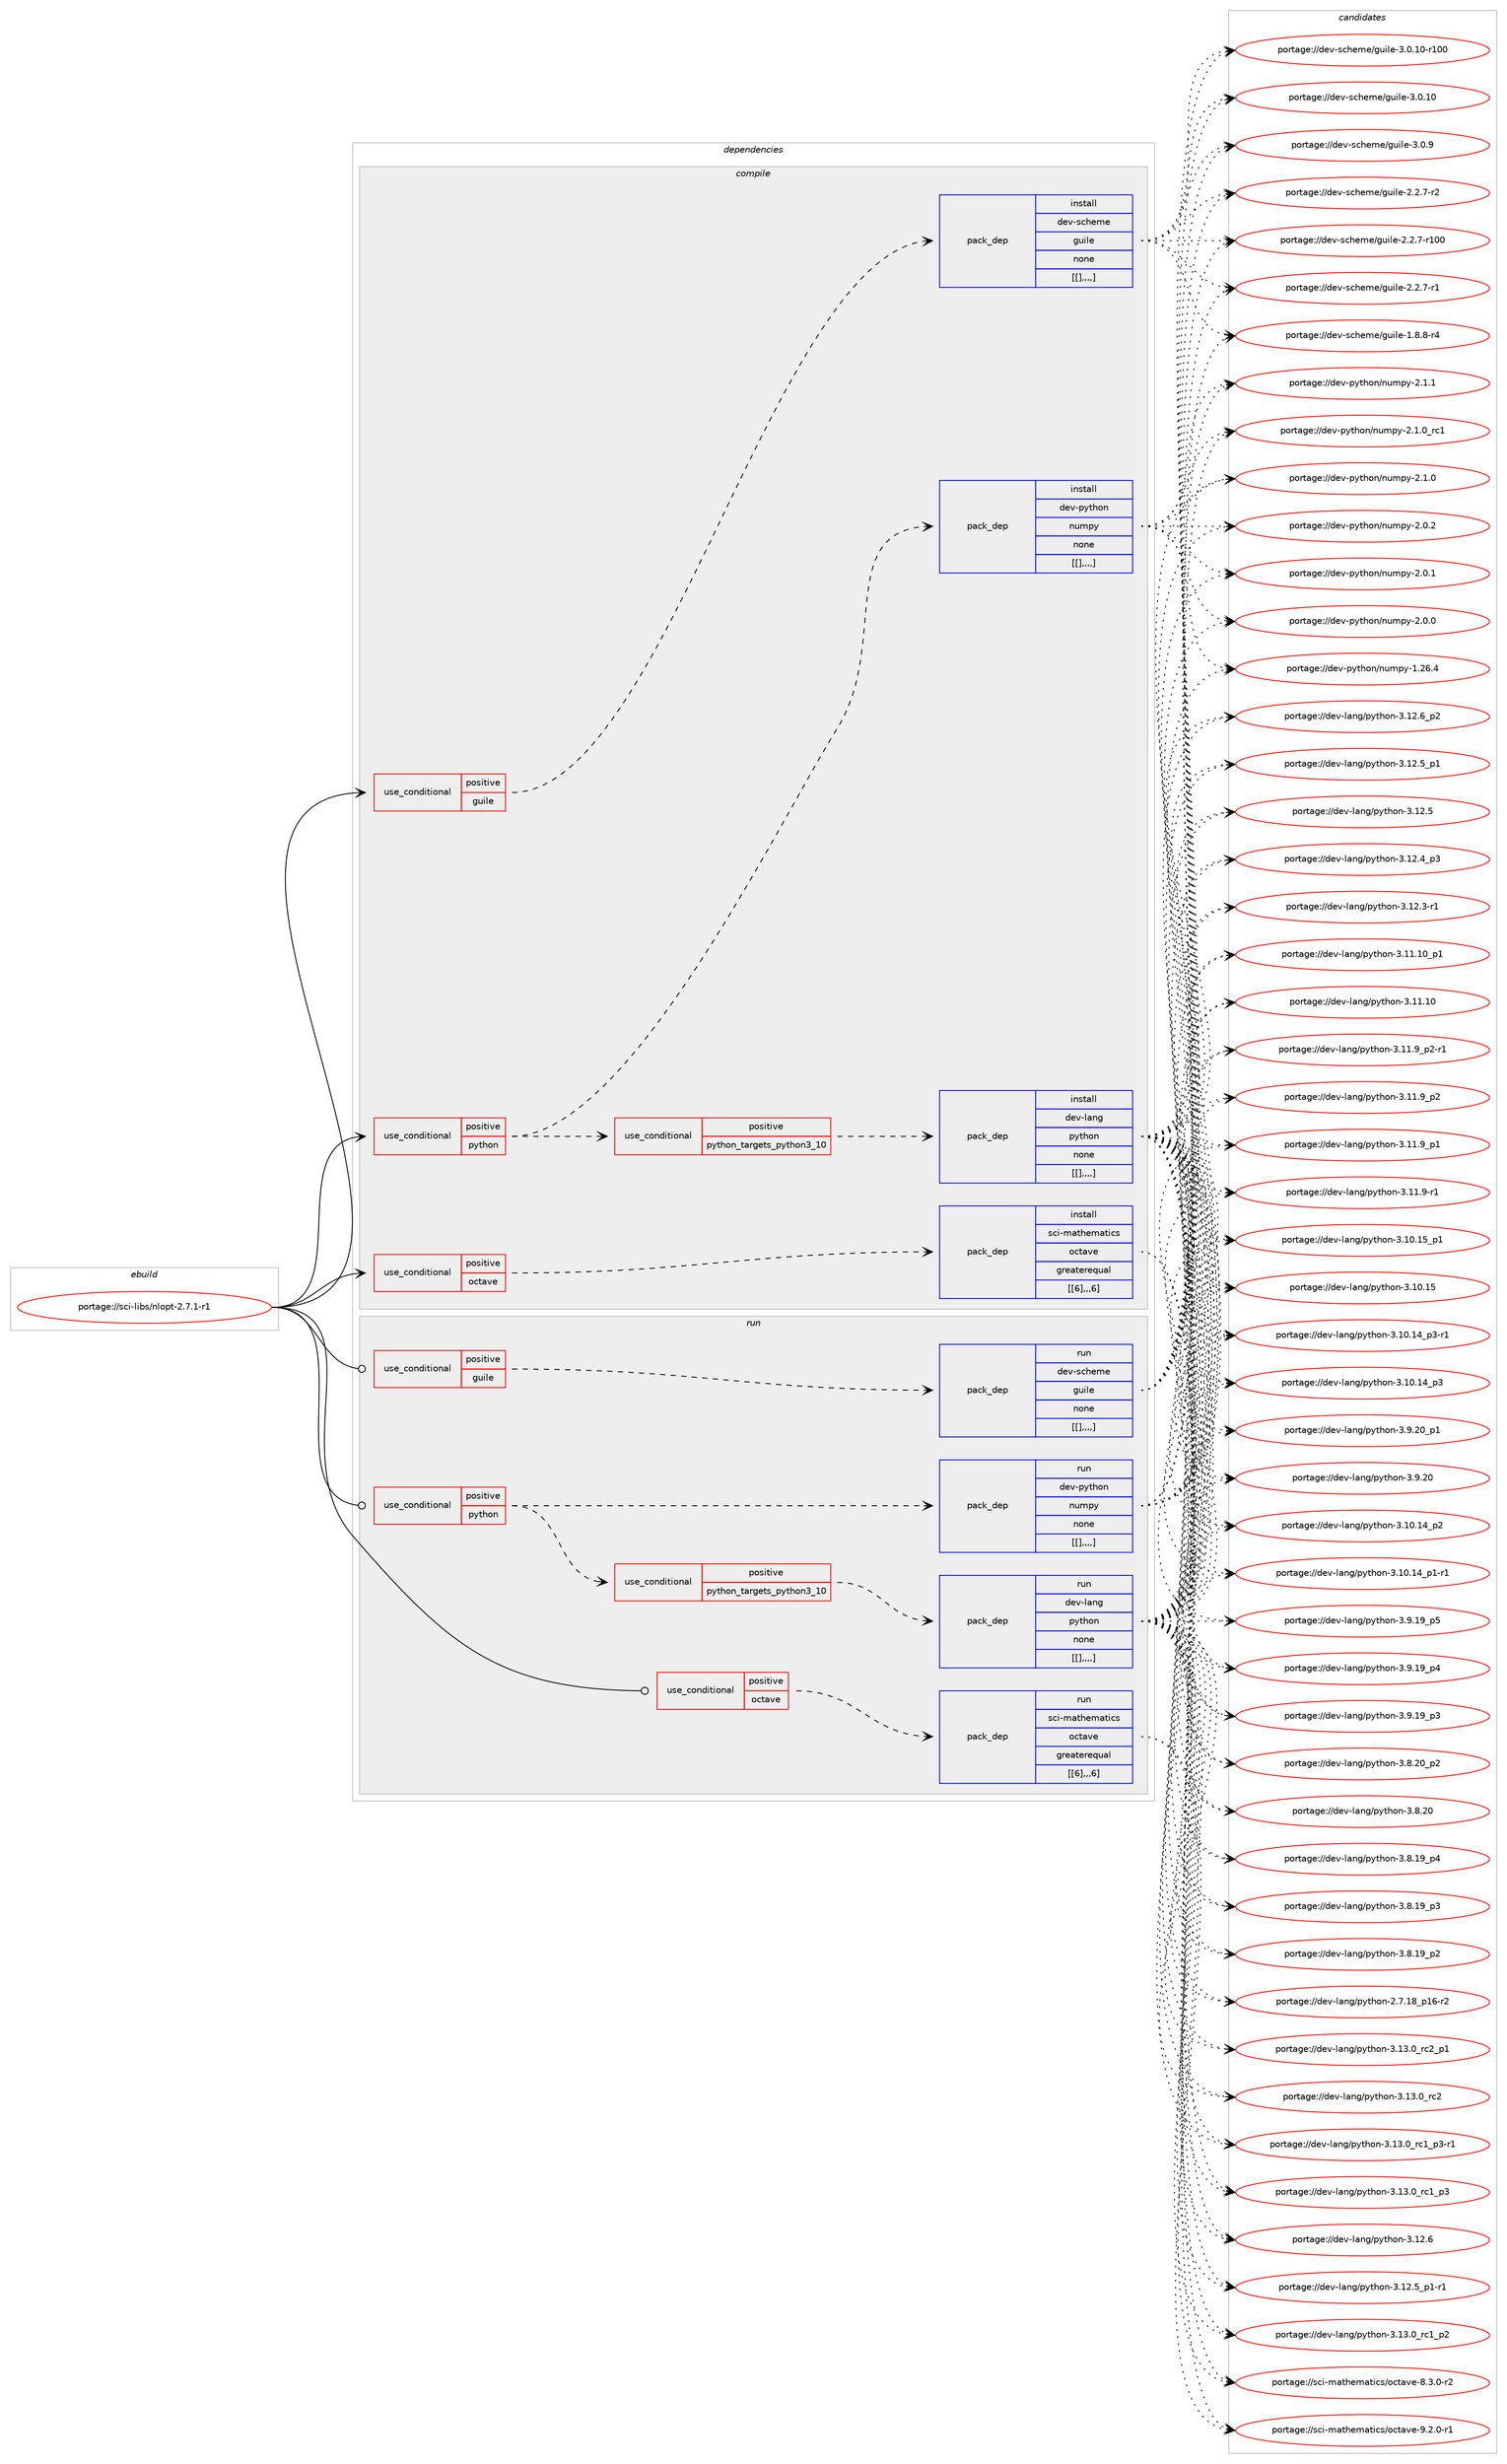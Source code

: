 digraph prolog {

# *************
# Graph options
# *************

newrank=true;
concentrate=true;
compound=true;
graph [rankdir=LR,fontname=Helvetica,fontsize=10,ranksep=1.5];#, ranksep=2.5, nodesep=0.2];
edge  [arrowhead=vee];
node  [fontname=Helvetica,fontsize=10];

# **********
# The ebuild
# **********

subgraph cluster_leftcol {
color=gray;
label=<<i>ebuild</i>>;
id [label="portage://sci-libs/nlopt-2.7.1-r1", color=red, width=4, href="../sci-libs/nlopt-2.7.1-r1.svg"];
}

# ****************
# The dependencies
# ****************

subgraph cluster_midcol {
color=gray;
label=<<i>dependencies</i>>;
subgraph cluster_compile {
fillcolor="#eeeeee";
style=filled;
label=<<i>compile</i>>;
subgraph cond110665 {
dependency413902 [label=<<TABLE BORDER="0" CELLBORDER="1" CELLSPACING="0" CELLPADDING="4"><TR><TD ROWSPAN="3" CELLPADDING="10">use_conditional</TD></TR><TR><TD>positive</TD></TR><TR><TD>guile</TD></TR></TABLE>>, shape=none, color=red];
subgraph pack300344 {
dependency413903 [label=<<TABLE BORDER="0" CELLBORDER="1" CELLSPACING="0" CELLPADDING="4" WIDTH="220"><TR><TD ROWSPAN="6" CELLPADDING="30">pack_dep</TD></TR><TR><TD WIDTH="110">install</TD></TR><TR><TD>dev-scheme</TD></TR><TR><TD>guile</TD></TR><TR><TD>none</TD></TR><TR><TD>[[],,,,]</TD></TR></TABLE>>, shape=none, color=blue];
}
dependency413902:e -> dependency413903:w [weight=20,style="dashed",arrowhead="vee"];
}
id:e -> dependency413902:w [weight=20,style="solid",arrowhead="vee"];
subgraph cond110666 {
dependency413904 [label=<<TABLE BORDER="0" CELLBORDER="1" CELLSPACING="0" CELLPADDING="4"><TR><TD ROWSPAN="3" CELLPADDING="10">use_conditional</TD></TR><TR><TD>positive</TD></TR><TR><TD>octave</TD></TR></TABLE>>, shape=none, color=red];
subgraph pack300345 {
dependency413905 [label=<<TABLE BORDER="0" CELLBORDER="1" CELLSPACING="0" CELLPADDING="4" WIDTH="220"><TR><TD ROWSPAN="6" CELLPADDING="30">pack_dep</TD></TR><TR><TD WIDTH="110">install</TD></TR><TR><TD>sci-mathematics</TD></TR><TR><TD>octave</TD></TR><TR><TD>greaterequal</TD></TR><TR><TD>[[6],,,6]</TD></TR></TABLE>>, shape=none, color=blue];
}
dependency413904:e -> dependency413905:w [weight=20,style="dashed",arrowhead="vee"];
}
id:e -> dependency413904:w [weight=20,style="solid",arrowhead="vee"];
subgraph cond110667 {
dependency413906 [label=<<TABLE BORDER="0" CELLBORDER="1" CELLSPACING="0" CELLPADDING="4"><TR><TD ROWSPAN="3" CELLPADDING="10">use_conditional</TD></TR><TR><TD>positive</TD></TR><TR><TD>python</TD></TR></TABLE>>, shape=none, color=red];
subgraph cond110668 {
dependency413907 [label=<<TABLE BORDER="0" CELLBORDER="1" CELLSPACING="0" CELLPADDING="4"><TR><TD ROWSPAN="3" CELLPADDING="10">use_conditional</TD></TR><TR><TD>positive</TD></TR><TR><TD>python_targets_python3_10</TD></TR></TABLE>>, shape=none, color=red];
subgraph pack300346 {
dependency413908 [label=<<TABLE BORDER="0" CELLBORDER="1" CELLSPACING="0" CELLPADDING="4" WIDTH="220"><TR><TD ROWSPAN="6" CELLPADDING="30">pack_dep</TD></TR><TR><TD WIDTH="110">install</TD></TR><TR><TD>dev-lang</TD></TR><TR><TD>python</TD></TR><TR><TD>none</TD></TR><TR><TD>[[],,,,]</TD></TR></TABLE>>, shape=none, color=blue];
}
dependency413907:e -> dependency413908:w [weight=20,style="dashed",arrowhead="vee"];
}
dependency413906:e -> dependency413907:w [weight=20,style="dashed",arrowhead="vee"];
subgraph pack300347 {
dependency413909 [label=<<TABLE BORDER="0" CELLBORDER="1" CELLSPACING="0" CELLPADDING="4" WIDTH="220"><TR><TD ROWSPAN="6" CELLPADDING="30">pack_dep</TD></TR><TR><TD WIDTH="110">install</TD></TR><TR><TD>dev-python</TD></TR><TR><TD>numpy</TD></TR><TR><TD>none</TD></TR><TR><TD>[[],,,,]</TD></TR></TABLE>>, shape=none, color=blue];
}
dependency413906:e -> dependency413909:w [weight=20,style="dashed",arrowhead="vee"];
}
id:e -> dependency413906:w [weight=20,style="solid",arrowhead="vee"];
}
subgraph cluster_compileandrun {
fillcolor="#eeeeee";
style=filled;
label=<<i>compile and run</i>>;
}
subgraph cluster_run {
fillcolor="#eeeeee";
style=filled;
label=<<i>run</i>>;
subgraph cond110669 {
dependency413910 [label=<<TABLE BORDER="0" CELLBORDER="1" CELLSPACING="0" CELLPADDING="4"><TR><TD ROWSPAN="3" CELLPADDING="10">use_conditional</TD></TR><TR><TD>positive</TD></TR><TR><TD>guile</TD></TR></TABLE>>, shape=none, color=red];
subgraph pack300348 {
dependency413911 [label=<<TABLE BORDER="0" CELLBORDER="1" CELLSPACING="0" CELLPADDING="4" WIDTH="220"><TR><TD ROWSPAN="6" CELLPADDING="30">pack_dep</TD></TR><TR><TD WIDTH="110">run</TD></TR><TR><TD>dev-scheme</TD></TR><TR><TD>guile</TD></TR><TR><TD>none</TD></TR><TR><TD>[[],,,,]</TD></TR></TABLE>>, shape=none, color=blue];
}
dependency413910:e -> dependency413911:w [weight=20,style="dashed",arrowhead="vee"];
}
id:e -> dependency413910:w [weight=20,style="solid",arrowhead="odot"];
subgraph cond110670 {
dependency413912 [label=<<TABLE BORDER="0" CELLBORDER="1" CELLSPACING="0" CELLPADDING="4"><TR><TD ROWSPAN="3" CELLPADDING="10">use_conditional</TD></TR><TR><TD>positive</TD></TR><TR><TD>octave</TD></TR></TABLE>>, shape=none, color=red];
subgraph pack300349 {
dependency413913 [label=<<TABLE BORDER="0" CELLBORDER="1" CELLSPACING="0" CELLPADDING="4" WIDTH="220"><TR><TD ROWSPAN="6" CELLPADDING="30">pack_dep</TD></TR><TR><TD WIDTH="110">run</TD></TR><TR><TD>sci-mathematics</TD></TR><TR><TD>octave</TD></TR><TR><TD>greaterequal</TD></TR><TR><TD>[[6],,,6]</TD></TR></TABLE>>, shape=none, color=blue];
}
dependency413912:e -> dependency413913:w [weight=20,style="dashed",arrowhead="vee"];
}
id:e -> dependency413912:w [weight=20,style="solid",arrowhead="odot"];
subgraph cond110671 {
dependency413914 [label=<<TABLE BORDER="0" CELLBORDER="1" CELLSPACING="0" CELLPADDING="4"><TR><TD ROWSPAN="3" CELLPADDING="10">use_conditional</TD></TR><TR><TD>positive</TD></TR><TR><TD>python</TD></TR></TABLE>>, shape=none, color=red];
subgraph cond110672 {
dependency413915 [label=<<TABLE BORDER="0" CELLBORDER="1" CELLSPACING="0" CELLPADDING="4"><TR><TD ROWSPAN="3" CELLPADDING="10">use_conditional</TD></TR><TR><TD>positive</TD></TR><TR><TD>python_targets_python3_10</TD></TR></TABLE>>, shape=none, color=red];
subgraph pack300350 {
dependency413916 [label=<<TABLE BORDER="0" CELLBORDER="1" CELLSPACING="0" CELLPADDING="4" WIDTH="220"><TR><TD ROWSPAN="6" CELLPADDING="30">pack_dep</TD></TR><TR><TD WIDTH="110">run</TD></TR><TR><TD>dev-lang</TD></TR><TR><TD>python</TD></TR><TR><TD>none</TD></TR><TR><TD>[[],,,,]</TD></TR></TABLE>>, shape=none, color=blue];
}
dependency413915:e -> dependency413916:w [weight=20,style="dashed",arrowhead="vee"];
}
dependency413914:e -> dependency413915:w [weight=20,style="dashed",arrowhead="vee"];
subgraph pack300351 {
dependency413917 [label=<<TABLE BORDER="0" CELLBORDER="1" CELLSPACING="0" CELLPADDING="4" WIDTH="220"><TR><TD ROWSPAN="6" CELLPADDING="30">pack_dep</TD></TR><TR><TD WIDTH="110">run</TD></TR><TR><TD>dev-python</TD></TR><TR><TD>numpy</TD></TR><TR><TD>none</TD></TR><TR><TD>[[],,,,]</TD></TR></TABLE>>, shape=none, color=blue];
}
dependency413914:e -> dependency413917:w [weight=20,style="dashed",arrowhead="vee"];
}
id:e -> dependency413914:w [weight=20,style="solid",arrowhead="odot"];
}
}

# **************
# The candidates
# **************

subgraph cluster_choices {
rank=same;
color=gray;
label=<<i>candidates</i>>;

subgraph choice300344 {
color=black;
nodesep=1;
choice1001011184511599104101109101471031171051081014551464846494845114494848 [label="portage://dev-scheme/guile-3.0.10-r100", color=red, width=4,href="../dev-scheme/guile-3.0.10-r100.svg"];
choice10010111845115991041011091014710311710510810145514648464948 [label="portage://dev-scheme/guile-3.0.10", color=red, width=4,href="../dev-scheme/guile-3.0.10.svg"];
choice100101118451159910410110910147103117105108101455146484657 [label="portage://dev-scheme/guile-3.0.9", color=red, width=4,href="../dev-scheme/guile-3.0.9.svg"];
choice1001011184511599104101109101471031171051081014550465046554511450 [label="portage://dev-scheme/guile-2.2.7-r2", color=red, width=4,href="../dev-scheme/guile-2.2.7-r2.svg"];
choice10010111845115991041011091014710311710510810145504650465545114494848 [label="portage://dev-scheme/guile-2.2.7-r100", color=red, width=4,href="../dev-scheme/guile-2.2.7-r100.svg"];
choice1001011184511599104101109101471031171051081014550465046554511449 [label="portage://dev-scheme/guile-2.2.7-r1", color=red, width=4,href="../dev-scheme/guile-2.2.7-r1.svg"];
choice1001011184511599104101109101471031171051081014549465646564511452 [label="portage://dev-scheme/guile-1.8.8-r4", color=red, width=4,href="../dev-scheme/guile-1.8.8-r4.svg"];
dependency413903:e -> choice1001011184511599104101109101471031171051081014551464846494845114494848:w [style=dotted,weight="100"];
dependency413903:e -> choice10010111845115991041011091014710311710510810145514648464948:w [style=dotted,weight="100"];
dependency413903:e -> choice100101118451159910410110910147103117105108101455146484657:w [style=dotted,weight="100"];
dependency413903:e -> choice1001011184511599104101109101471031171051081014550465046554511450:w [style=dotted,weight="100"];
dependency413903:e -> choice10010111845115991041011091014710311710510810145504650465545114494848:w [style=dotted,weight="100"];
dependency413903:e -> choice1001011184511599104101109101471031171051081014550465046554511449:w [style=dotted,weight="100"];
dependency413903:e -> choice1001011184511599104101109101471031171051081014549465646564511452:w [style=dotted,weight="100"];
}
subgraph choice300345 {
color=black;
nodesep=1;
choice11599105451099711610410110997116105991154711199116971181014557465046484511449 [label="portage://sci-mathematics/octave-9.2.0-r1", color=red, width=4,href="../sci-mathematics/octave-9.2.0-r1.svg"];
choice11599105451099711610410110997116105991154711199116971181014556465146484511450 [label="portage://sci-mathematics/octave-8.3.0-r2", color=red, width=4,href="../sci-mathematics/octave-8.3.0-r2.svg"];
dependency413905:e -> choice11599105451099711610410110997116105991154711199116971181014557465046484511449:w [style=dotted,weight="100"];
dependency413905:e -> choice11599105451099711610410110997116105991154711199116971181014556465146484511450:w [style=dotted,weight="100"];
}
subgraph choice300346 {
color=black;
nodesep=1;
choice100101118451089711010347112121116104111110455146495146489511499509511249 [label="portage://dev-lang/python-3.13.0_rc2_p1", color=red, width=4,href="../dev-lang/python-3.13.0_rc2_p1.svg"];
choice10010111845108971101034711212111610411111045514649514648951149950 [label="portage://dev-lang/python-3.13.0_rc2", color=red, width=4,href="../dev-lang/python-3.13.0_rc2.svg"];
choice1001011184510897110103471121211161041111104551464951464895114994995112514511449 [label="portage://dev-lang/python-3.13.0_rc1_p3-r1", color=red, width=4,href="../dev-lang/python-3.13.0_rc1_p3-r1.svg"];
choice100101118451089711010347112121116104111110455146495146489511499499511251 [label="portage://dev-lang/python-3.13.0_rc1_p3", color=red, width=4,href="../dev-lang/python-3.13.0_rc1_p3.svg"];
choice100101118451089711010347112121116104111110455146495146489511499499511250 [label="portage://dev-lang/python-3.13.0_rc1_p2", color=red, width=4,href="../dev-lang/python-3.13.0_rc1_p2.svg"];
choice100101118451089711010347112121116104111110455146495046549511250 [label="portage://dev-lang/python-3.12.6_p2", color=red, width=4,href="../dev-lang/python-3.12.6_p2.svg"];
choice10010111845108971101034711212111610411111045514649504654 [label="portage://dev-lang/python-3.12.6", color=red, width=4,href="../dev-lang/python-3.12.6.svg"];
choice1001011184510897110103471121211161041111104551464950465395112494511449 [label="portage://dev-lang/python-3.12.5_p1-r1", color=red, width=4,href="../dev-lang/python-3.12.5_p1-r1.svg"];
choice100101118451089711010347112121116104111110455146495046539511249 [label="portage://dev-lang/python-3.12.5_p1", color=red, width=4,href="../dev-lang/python-3.12.5_p1.svg"];
choice10010111845108971101034711212111610411111045514649504653 [label="portage://dev-lang/python-3.12.5", color=red, width=4,href="../dev-lang/python-3.12.5.svg"];
choice100101118451089711010347112121116104111110455146495046529511251 [label="portage://dev-lang/python-3.12.4_p3", color=red, width=4,href="../dev-lang/python-3.12.4_p3.svg"];
choice100101118451089711010347112121116104111110455146495046514511449 [label="portage://dev-lang/python-3.12.3-r1", color=red, width=4,href="../dev-lang/python-3.12.3-r1.svg"];
choice10010111845108971101034711212111610411111045514649494649489511249 [label="portage://dev-lang/python-3.11.10_p1", color=red, width=4,href="../dev-lang/python-3.11.10_p1.svg"];
choice1001011184510897110103471121211161041111104551464949464948 [label="portage://dev-lang/python-3.11.10", color=red, width=4,href="../dev-lang/python-3.11.10.svg"];
choice1001011184510897110103471121211161041111104551464949465795112504511449 [label="portage://dev-lang/python-3.11.9_p2-r1", color=red, width=4,href="../dev-lang/python-3.11.9_p2-r1.svg"];
choice100101118451089711010347112121116104111110455146494946579511250 [label="portage://dev-lang/python-3.11.9_p2", color=red, width=4,href="../dev-lang/python-3.11.9_p2.svg"];
choice100101118451089711010347112121116104111110455146494946579511249 [label="portage://dev-lang/python-3.11.9_p1", color=red, width=4,href="../dev-lang/python-3.11.9_p1.svg"];
choice100101118451089711010347112121116104111110455146494946574511449 [label="portage://dev-lang/python-3.11.9-r1", color=red, width=4,href="../dev-lang/python-3.11.9-r1.svg"];
choice10010111845108971101034711212111610411111045514649484649539511249 [label="portage://dev-lang/python-3.10.15_p1", color=red, width=4,href="../dev-lang/python-3.10.15_p1.svg"];
choice1001011184510897110103471121211161041111104551464948464953 [label="portage://dev-lang/python-3.10.15", color=red, width=4,href="../dev-lang/python-3.10.15.svg"];
choice100101118451089711010347112121116104111110455146494846495295112514511449 [label="portage://dev-lang/python-3.10.14_p3-r1", color=red, width=4,href="../dev-lang/python-3.10.14_p3-r1.svg"];
choice10010111845108971101034711212111610411111045514649484649529511251 [label="portage://dev-lang/python-3.10.14_p3", color=red, width=4,href="../dev-lang/python-3.10.14_p3.svg"];
choice10010111845108971101034711212111610411111045514649484649529511250 [label="portage://dev-lang/python-3.10.14_p2", color=red, width=4,href="../dev-lang/python-3.10.14_p2.svg"];
choice100101118451089711010347112121116104111110455146494846495295112494511449 [label="portage://dev-lang/python-3.10.14_p1-r1", color=red, width=4,href="../dev-lang/python-3.10.14_p1-r1.svg"];
choice100101118451089711010347112121116104111110455146574650489511249 [label="portage://dev-lang/python-3.9.20_p1", color=red, width=4,href="../dev-lang/python-3.9.20_p1.svg"];
choice10010111845108971101034711212111610411111045514657465048 [label="portage://dev-lang/python-3.9.20", color=red, width=4,href="../dev-lang/python-3.9.20.svg"];
choice100101118451089711010347112121116104111110455146574649579511253 [label="portage://dev-lang/python-3.9.19_p5", color=red, width=4,href="../dev-lang/python-3.9.19_p5.svg"];
choice100101118451089711010347112121116104111110455146574649579511252 [label="portage://dev-lang/python-3.9.19_p4", color=red, width=4,href="../dev-lang/python-3.9.19_p4.svg"];
choice100101118451089711010347112121116104111110455146574649579511251 [label="portage://dev-lang/python-3.9.19_p3", color=red, width=4,href="../dev-lang/python-3.9.19_p3.svg"];
choice100101118451089711010347112121116104111110455146564650489511250 [label="portage://dev-lang/python-3.8.20_p2", color=red, width=4,href="../dev-lang/python-3.8.20_p2.svg"];
choice10010111845108971101034711212111610411111045514656465048 [label="portage://dev-lang/python-3.8.20", color=red, width=4,href="../dev-lang/python-3.8.20.svg"];
choice100101118451089711010347112121116104111110455146564649579511252 [label="portage://dev-lang/python-3.8.19_p4", color=red, width=4,href="../dev-lang/python-3.8.19_p4.svg"];
choice100101118451089711010347112121116104111110455146564649579511251 [label="portage://dev-lang/python-3.8.19_p3", color=red, width=4,href="../dev-lang/python-3.8.19_p3.svg"];
choice100101118451089711010347112121116104111110455146564649579511250 [label="portage://dev-lang/python-3.8.19_p2", color=red, width=4,href="../dev-lang/python-3.8.19_p2.svg"];
choice100101118451089711010347112121116104111110455046554649569511249544511450 [label="portage://dev-lang/python-2.7.18_p16-r2", color=red, width=4,href="../dev-lang/python-2.7.18_p16-r2.svg"];
dependency413908:e -> choice100101118451089711010347112121116104111110455146495146489511499509511249:w [style=dotted,weight="100"];
dependency413908:e -> choice10010111845108971101034711212111610411111045514649514648951149950:w [style=dotted,weight="100"];
dependency413908:e -> choice1001011184510897110103471121211161041111104551464951464895114994995112514511449:w [style=dotted,weight="100"];
dependency413908:e -> choice100101118451089711010347112121116104111110455146495146489511499499511251:w [style=dotted,weight="100"];
dependency413908:e -> choice100101118451089711010347112121116104111110455146495146489511499499511250:w [style=dotted,weight="100"];
dependency413908:e -> choice100101118451089711010347112121116104111110455146495046549511250:w [style=dotted,weight="100"];
dependency413908:e -> choice10010111845108971101034711212111610411111045514649504654:w [style=dotted,weight="100"];
dependency413908:e -> choice1001011184510897110103471121211161041111104551464950465395112494511449:w [style=dotted,weight="100"];
dependency413908:e -> choice100101118451089711010347112121116104111110455146495046539511249:w [style=dotted,weight="100"];
dependency413908:e -> choice10010111845108971101034711212111610411111045514649504653:w [style=dotted,weight="100"];
dependency413908:e -> choice100101118451089711010347112121116104111110455146495046529511251:w [style=dotted,weight="100"];
dependency413908:e -> choice100101118451089711010347112121116104111110455146495046514511449:w [style=dotted,weight="100"];
dependency413908:e -> choice10010111845108971101034711212111610411111045514649494649489511249:w [style=dotted,weight="100"];
dependency413908:e -> choice1001011184510897110103471121211161041111104551464949464948:w [style=dotted,weight="100"];
dependency413908:e -> choice1001011184510897110103471121211161041111104551464949465795112504511449:w [style=dotted,weight="100"];
dependency413908:e -> choice100101118451089711010347112121116104111110455146494946579511250:w [style=dotted,weight="100"];
dependency413908:e -> choice100101118451089711010347112121116104111110455146494946579511249:w [style=dotted,weight="100"];
dependency413908:e -> choice100101118451089711010347112121116104111110455146494946574511449:w [style=dotted,weight="100"];
dependency413908:e -> choice10010111845108971101034711212111610411111045514649484649539511249:w [style=dotted,weight="100"];
dependency413908:e -> choice1001011184510897110103471121211161041111104551464948464953:w [style=dotted,weight="100"];
dependency413908:e -> choice100101118451089711010347112121116104111110455146494846495295112514511449:w [style=dotted,weight="100"];
dependency413908:e -> choice10010111845108971101034711212111610411111045514649484649529511251:w [style=dotted,weight="100"];
dependency413908:e -> choice10010111845108971101034711212111610411111045514649484649529511250:w [style=dotted,weight="100"];
dependency413908:e -> choice100101118451089711010347112121116104111110455146494846495295112494511449:w [style=dotted,weight="100"];
dependency413908:e -> choice100101118451089711010347112121116104111110455146574650489511249:w [style=dotted,weight="100"];
dependency413908:e -> choice10010111845108971101034711212111610411111045514657465048:w [style=dotted,weight="100"];
dependency413908:e -> choice100101118451089711010347112121116104111110455146574649579511253:w [style=dotted,weight="100"];
dependency413908:e -> choice100101118451089711010347112121116104111110455146574649579511252:w [style=dotted,weight="100"];
dependency413908:e -> choice100101118451089711010347112121116104111110455146574649579511251:w [style=dotted,weight="100"];
dependency413908:e -> choice100101118451089711010347112121116104111110455146564650489511250:w [style=dotted,weight="100"];
dependency413908:e -> choice10010111845108971101034711212111610411111045514656465048:w [style=dotted,weight="100"];
dependency413908:e -> choice100101118451089711010347112121116104111110455146564649579511252:w [style=dotted,weight="100"];
dependency413908:e -> choice100101118451089711010347112121116104111110455146564649579511251:w [style=dotted,weight="100"];
dependency413908:e -> choice100101118451089711010347112121116104111110455146564649579511250:w [style=dotted,weight="100"];
dependency413908:e -> choice100101118451089711010347112121116104111110455046554649569511249544511450:w [style=dotted,weight="100"];
}
subgraph choice300347 {
color=black;
nodesep=1;
choice1001011184511212111610411111047110117109112121455046494649 [label="portage://dev-python/numpy-2.1.1", color=red, width=4,href="../dev-python/numpy-2.1.1.svg"];
choice1001011184511212111610411111047110117109112121455046494648951149949 [label="portage://dev-python/numpy-2.1.0_rc1", color=red, width=4,href="../dev-python/numpy-2.1.0_rc1.svg"];
choice1001011184511212111610411111047110117109112121455046494648 [label="portage://dev-python/numpy-2.1.0", color=red, width=4,href="../dev-python/numpy-2.1.0.svg"];
choice1001011184511212111610411111047110117109112121455046484650 [label="portage://dev-python/numpy-2.0.2", color=red, width=4,href="../dev-python/numpy-2.0.2.svg"];
choice1001011184511212111610411111047110117109112121455046484649 [label="portage://dev-python/numpy-2.0.1", color=red, width=4,href="../dev-python/numpy-2.0.1.svg"];
choice1001011184511212111610411111047110117109112121455046484648 [label="portage://dev-python/numpy-2.0.0", color=red, width=4,href="../dev-python/numpy-2.0.0.svg"];
choice100101118451121211161041111104711011710911212145494650544652 [label="portage://dev-python/numpy-1.26.4", color=red, width=4,href="../dev-python/numpy-1.26.4.svg"];
dependency413909:e -> choice1001011184511212111610411111047110117109112121455046494649:w [style=dotted,weight="100"];
dependency413909:e -> choice1001011184511212111610411111047110117109112121455046494648951149949:w [style=dotted,weight="100"];
dependency413909:e -> choice1001011184511212111610411111047110117109112121455046494648:w [style=dotted,weight="100"];
dependency413909:e -> choice1001011184511212111610411111047110117109112121455046484650:w [style=dotted,weight="100"];
dependency413909:e -> choice1001011184511212111610411111047110117109112121455046484649:w [style=dotted,weight="100"];
dependency413909:e -> choice1001011184511212111610411111047110117109112121455046484648:w [style=dotted,weight="100"];
dependency413909:e -> choice100101118451121211161041111104711011710911212145494650544652:w [style=dotted,weight="100"];
}
subgraph choice300348 {
color=black;
nodesep=1;
choice1001011184511599104101109101471031171051081014551464846494845114494848 [label="portage://dev-scheme/guile-3.0.10-r100", color=red, width=4,href="../dev-scheme/guile-3.0.10-r100.svg"];
choice10010111845115991041011091014710311710510810145514648464948 [label="portage://dev-scheme/guile-3.0.10", color=red, width=4,href="../dev-scheme/guile-3.0.10.svg"];
choice100101118451159910410110910147103117105108101455146484657 [label="portage://dev-scheme/guile-3.0.9", color=red, width=4,href="../dev-scheme/guile-3.0.9.svg"];
choice1001011184511599104101109101471031171051081014550465046554511450 [label="portage://dev-scheme/guile-2.2.7-r2", color=red, width=4,href="../dev-scheme/guile-2.2.7-r2.svg"];
choice10010111845115991041011091014710311710510810145504650465545114494848 [label="portage://dev-scheme/guile-2.2.7-r100", color=red, width=4,href="../dev-scheme/guile-2.2.7-r100.svg"];
choice1001011184511599104101109101471031171051081014550465046554511449 [label="portage://dev-scheme/guile-2.2.7-r1", color=red, width=4,href="../dev-scheme/guile-2.2.7-r1.svg"];
choice1001011184511599104101109101471031171051081014549465646564511452 [label="portage://dev-scheme/guile-1.8.8-r4", color=red, width=4,href="../dev-scheme/guile-1.8.8-r4.svg"];
dependency413911:e -> choice1001011184511599104101109101471031171051081014551464846494845114494848:w [style=dotted,weight="100"];
dependency413911:e -> choice10010111845115991041011091014710311710510810145514648464948:w [style=dotted,weight="100"];
dependency413911:e -> choice100101118451159910410110910147103117105108101455146484657:w [style=dotted,weight="100"];
dependency413911:e -> choice1001011184511599104101109101471031171051081014550465046554511450:w [style=dotted,weight="100"];
dependency413911:e -> choice10010111845115991041011091014710311710510810145504650465545114494848:w [style=dotted,weight="100"];
dependency413911:e -> choice1001011184511599104101109101471031171051081014550465046554511449:w [style=dotted,weight="100"];
dependency413911:e -> choice1001011184511599104101109101471031171051081014549465646564511452:w [style=dotted,weight="100"];
}
subgraph choice300349 {
color=black;
nodesep=1;
choice11599105451099711610410110997116105991154711199116971181014557465046484511449 [label="portage://sci-mathematics/octave-9.2.0-r1", color=red, width=4,href="../sci-mathematics/octave-9.2.0-r1.svg"];
choice11599105451099711610410110997116105991154711199116971181014556465146484511450 [label="portage://sci-mathematics/octave-8.3.0-r2", color=red, width=4,href="../sci-mathematics/octave-8.3.0-r2.svg"];
dependency413913:e -> choice11599105451099711610410110997116105991154711199116971181014557465046484511449:w [style=dotted,weight="100"];
dependency413913:e -> choice11599105451099711610410110997116105991154711199116971181014556465146484511450:w [style=dotted,weight="100"];
}
subgraph choice300350 {
color=black;
nodesep=1;
choice100101118451089711010347112121116104111110455146495146489511499509511249 [label="portage://dev-lang/python-3.13.0_rc2_p1", color=red, width=4,href="../dev-lang/python-3.13.0_rc2_p1.svg"];
choice10010111845108971101034711212111610411111045514649514648951149950 [label="portage://dev-lang/python-3.13.0_rc2", color=red, width=4,href="../dev-lang/python-3.13.0_rc2.svg"];
choice1001011184510897110103471121211161041111104551464951464895114994995112514511449 [label="portage://dev-lang/python-3.13.0_rc1_p3-r1", color=red, width=4,href="../dev-lang/python-3.13.0_rc1_p3-r1.svg"];
choice100101118451089711010347112121116104111110455146495146489511499499511251 [label="portage://dev-lang/python-3.13.0_rc1_p3", color=red, width=4,href="../dev-lang/python-3.13.0_rc1_p3.svg"];
choice100101118451089711010347112121116104111110455146495146489511499499511250 [label="portage://dev-lang/python-3.13.0_rc1_p2", color=red, width=4,href="../dev-lang/python-3.13.0_rc1_p2.svg"];
choice100101118451089711010347112121116104111110455146495046549511250 [label="portage://dev-lang/python-3.12.6_p2", color=red, width=4,href="../dev-lang/python-3.12.6_p2.svg"];
choice10010111845108971101034711212111610411111045514649504654 [label="portage://dev-lang/python-3.12.6", color=red, width=4,href="../dev-lang/python-3.12.6.svg"];
choice1001011184510897110103471121211161041111104551464950465395112494511449 [label="portage://dev-lang/python-3.12.5_p1-r1", color=red, width=4,href="../dev-lang/python-3.12.5_p1-r1.svg"];
choice100101118451089711010347112121116104111110455146495046539511249 [label="portage://dev-lang/python-3.12.5_p1", color=red, width=4,href="../dev-lang/python-3.12.5_p1.svg"];
choice10010111845108971101034711212111610411111045514649504653 [label="portage://dev-lang/python-3.12.5", color=red, width=4,href="../dev-lang/python-3.12.5.svg"];
choice100101118451089711010347112121116104111110455146495046529511251 [label="portage://dev-lang/python-3.12.4_p3", color=red, width=4,href="../dev-lang/python-3.12.4_p3.svg"];
choice100101118451089711010347112121116104111110455146495046514511449 [label="portage://dev-lang/python-3.12.3-r1", color=red, width=4,href="../dev-lang/python-3.12.3-r1.svg"];
choice10010111845108971101034711212111610411111045514649494649489511249 [label="portage://dev-lang/python-3.11.10_p1", color=red, width=4,href="../dev-lang/python-3.11.10_p1.svg"];
choice1001011184510897110103471121211161041111104551464949464948 [label="portage://dev-lang/python-3.11.10", color=red, width=4,href="../dev-lang/python-3.11.10.svg"];
choice1001011184510897110103471121211161041111104551464949465795112504511449 [label="portage://dev-lang/python-3.11.9_p2-r1", color=red, width=4,href="../dev-lang/python-3.11.9_p2-r1.svg"];
choice100101118451089711010347112121116104111110455146494946579511250 [label="portage://dev-lang/python-3.11.9_p2", color=red, width=4,href="../dev-lang/python-3.11.9_p2.svg"];
choice100101118451089711010347112121116104111110455146494946579511249 [label="portage://dev-lang/python-3.11.9_p1", color=red, width=4,href="../dev-lang/python-3.11.9_p1.svg"];
choice100101118451089711010347112121116104111110455146494946574511449 [label="portage://dev-lang/python-3.11.9-r1", color=red, width=4,href="../dev-lang/python-3.11.9-r1.svg"];
choice10010111845108971101034711212111610411111045514649484649539511249 [label="portage://dev-lang/python-3.10.15_p1", color=red, width=4,href="../dev-lang/python-3.10.15_p1.svg"];
choice1001011184510897110103471121211161041111104551464948464953 [label="portage://dev-lang/python-3.10.15", color=red, width=4,href="../dev-lang/python-3.10.15.svg"];
choice100101118451089711010347112121116104111110455146494846495295112514511449 [label="portage://dev-lang/python-3.10.14_p3-r1", color=red, width=4,href="../dev-lang/python-3.10.14_p3-r1.svg"];
choice10010111845108971101034711212111610411111045514649484649529511251 [label="portage://dev-lang/python-3.10.14_p3", color=red, width=4,href="../dev-lang/python-3.10.14_p3.svg"];
choice10010111845108971101034711212111610411111045514649484649529511250 [label="portage://dev-lang/python-3.10.14_p2", color=red, width=4,href="../dev-lang/python-3.10.14_p2.svg"];
choice100101118451089711010347112121116104111110455146494846495295112494511449 [label="portage://dev-lang/python-3.10.14_p1-r1", color=red, width=4,href="../dev-lang/python-3.10.14_p1-r1.svg"];
choice100101118451089711010347112121116104111110455146574650489511249 [label="portage://dev-lang/python-3.9.20_p1", color=red, width=4,href="../dev-lang/python-3.9.20_p1.svg"];
choice10010111845108971101034711212111610411111045514657465048 [label="portage://dev-lang/python-3.9.20", color=red, width=4,href="../dev-lang/python-3.9.20.svg"];
choice100101118451089711010347112121116104111110455146574649579511253 [label="portage://dev-lang/python-3.9.19_p5", color=red, width=4,href="../dev-lang/python-3.9.19_p5.svg"];
choice100101118451089711010347112121116104111110455146574649579511252 [label="portage://dev-lang/python-3.9.19_p4", color=red, width=4,href="../dev-lang/python-3.9.19_p4.svg"];
choice100101118451089711010347112121116104111110455146574649579511251 [label="portage://dev-lang/python-3.9.19_p3", color=red, width=4,href="../dev-lang/python-3.9.19_p3.svg"];
choice100101118451089711010347112121116104111110455146564650489511250 [label="portage://dev-lang/python-3.8.20_p2", color=red, width=4,href="../dev-lang/python-3.8.20_p2.svg"];
choice10010111845108971101034711212111610411111045514656465048 [label="portage://dev-lang/python-3.8.20", color=red, width=4,href="../dev-lang/python-3.8.20.svg"];
choice100101118451089711010347112121116104111110455146564649579511252 [label="portage://dev-lang/python-3.8.19_p4", color=red, width=4,href="../dev-lang/python-3.8.19_p4.svg"];
choice100101118451089711010347112121116104111110455146564649579511251 [label="portage://dev-lang/python-3.8.19_p3", color=red, width=4,href="../dev-lang/python-3.8.19_p3.svg"];
choice100101118451089711010347112121116104111110455146564649579511250 [label="portage://dev-lang/python-3.8.19_p2", color=red, width=4,href="../dev-lang/python-3.8.19_p2.svg"];
choice100101118451089711010347112121116104111110455046554649569511249544511450 [label="portage://dev-lang/python-2.7.18_p16-r2", color=red, width=4,href="../dev-lang/python-2.7.18_p16-r2.svg"];
dependency413916:e -> choice100101118451089711010347112121116104111110455146495146489511499509511249:w [style=dotted,weight="100"];
dependency413916:e -> choice10010111845108971101034711212111610411111045514649514648951149950:w [style=dotted,weight="100"];
dependency413916:e -> choice1001011184510897110103471121211161041111104551464951464895114994995112514511449:w [style=dotted,weight="100"];
dependency413916:e -> choice100101118451089711010347112121116104111110455146495146489511499499511251:w [style=dotted,weight="100"];
dependency413916:e -> choice100101118451089711010347112121116104111110455146495146489511499499511250:w [style=dotted,weight="100"];
dependency413916:e -> choice100101118451089711010347112121116104111110455146495046549511250:w [style=dotted,weight="100"];
dependency413916:e -> choice10010111845108971101034711212111610411111045514649504654:w [style=dotted,weight="100"];
dependency413916:e -> choice1001011184510897110103471121211161041111104551464950465395112494511449:w [style=dotted,weight="100"];
dependency413916:e -> choice100101118451089711010347112121116104111110455146495046539511249:w [style=dotted,weight="100"];
dependency413916:e -> choice10010111845108971101034711212111610411111045514649504653:w [style=dotted,weight="100"];
dependency413916:e -> choice100101118451089711010347112121116104111110455146495046529511251:w [style=dotted,weight="100"];
dependency413916:e -> choice100101118451089711010347112121116104111110455146495046514511449:w [style=dotted,weight="100"];
dependency413916:e -> choice10010111845108971101034711212111610411111045514649494649489511249:w [style=dotted,weight="100"];
dependency413916:e -> choice1001011184510897110103471121211161041111104551464949464948:w [style=dotted,weight="100"];
dependency413916:e -> choice1001011184510897110103471121211161041111104551464949465795112504511449:w [style=dotted,weight="100"];
dependency413916:e -> choice100101118451089711010347112121116104111110455146494946579511250:w [style=dotted,weight="100"];
dependency413916:e -> choice100101118451089711010347112121116104111110455146494946579511249:w [style=dotted,weight="100"];
dependency413916:e -> choice100101118451089711010347112121116104111110455146494946574511449:w [style=dotted,weight="100"];
dependency413916:e -> choice10010111845108971101034711212111610411111045514649484649539511249:w [style=dotted,weight="100"];
dependency413916:e -> choice1001011184510897110103471121211161041111104551464948464953:w [style=dotted,weight="100"];
dependency413916:e -> choice100101118451089711010347112121116104111110455146494846495295112514511449:w [style=dotted,weight="100"];
dependency413916:e -> choice10010111845108971101034711212111610411111045514649484649529511251:w [style=dotted,weight="100"];
dependency413916:e -> choice10010111845108971101034711212111610411111045514649484649529511250:w [style=dotted,weight="100"];
dependency413916:e -> choice100101118451089711010347112121116104111110455146494846495295112494511449:w [style=dotted,weight="100"];
dependency413916:e -> choice100101118451089711010347112121116104111110455146574650489511249:w [style=dotted,weight="100"];
dependency413916:e -> choice10010111845108971101034711212111610411111045514657465048:w [style=dotted,weight="100"];
dependency413916:e -> choice100101118451089711010347112121116104111110455146574649579511253:w [style=dotted,weight="100"];
dependency413916:e -> choice100101118451089711010347112121116104111110455146574649579511252:w [style=dotted,weight="100"];
dependency413916:e -> choice100101118451089711010347112121116104111110455146574649579511251:w [style=dotted,weight="100"];
dependency413916:e -> choice100101118451089711010347112121116104111110455146564650489511250:w [style=dotted,weight="100"];
dependency413916:e -> choice10010111845108971101034711212111610411111045514656465048:w [style=dotted,weight="100"];
dependency413916:e -> choice100101118451089711010347112121116104111110455146564649579511252:w [style=dotted,weight="100"];
dependency413916:e -> choice100101118451089711010347112121116104111110455146564649579511251:w [style=dotted,weight="100"];
dependency413916:e -> choice100101118451089711010347112121116104111110455146564649579511250:w [style=dotted,weight="100"];
dependency413916:e -> choice100101118451089711010347112121116104111110455046554649569511249544511450:w [style=dotted,weight="100"];
}
subgraph choice300351 {
color=black;
nodesep=1;
choice1001011184511212111610411111047110117109112121455046494649 [label="portage://dev-python/numpy-2.1.1", color=red, width=4,href="../dev-python/numpy-2.1.1.svg"];
choice1001011184511212111610411111047110117109112121455046494648951149949 [label="portage://dev-python/numpy-2.1.0_rc1", color=red, width=4,href="../dev-python/numpy-2.1.0_rc1.svg"];
choice1001011184511212111610411111047110117109112121455046494648 [label="portage://dev-python/numpy-2.1.0", color=red, width=4,href="../dev-python/numpy-2.1.0.svg"];
choice1001011184511212111610411111047110117109112121455046484650 [label="portage://dev-python/numpy-2.0.2", color=red, width=4,href="../dev-python/numpy-2.0.2.svg"];
choice1001011184511212111610411111047110117109112121455046484649 [label="portage://dev-python/numpy-2.0.1", color=red, width=4,href="../dev-python/numpy-2.0.1.svg"];
choice1001011184511212111610411111047110117109112121455046484648 [label="portage://dev-python/numpy-2.0.0", color=red, width=4,href="../dev-python/numpy-2.0.0.svg"];
choice100101118451121211161041111104711011710911212145494650544652 [label="portage://dev-python/numpy-1.26.4", color=red, width=4,href="../dev-python/numpy-1.26.4.svg"];
dependency413917:e -> choice1001011184511212111610411111047110117109112121455046494649:w [style=dotted,weight="100"];
dependency413917:e -> choice1001011184511212111610411111047110117109112121455046494648951149949:w [style=dotted,weight="100"];
dependency413917:e -> choice1001011184511212111610411111047110117109112121455046494648:w [style=dotted,weight="100"];
dependency413917:e -> choice1001011184511212111610411111047110117109112121455046484650:w [style=dotted,weight="100"];
dependency413917:e -> choice1001011184511212111610411111047110117109112121455046484649:w [style=dotted,weight="100"];
dependency413917:e -> choice1001011184511212111610411111047110117109112121455046484648:w [style=dotted,weight="100"];
dependency413917:e -> choice100101118451121211161041111104711011710911212145494650544652:w [style=dotted,weight="100"];
}
}

}
